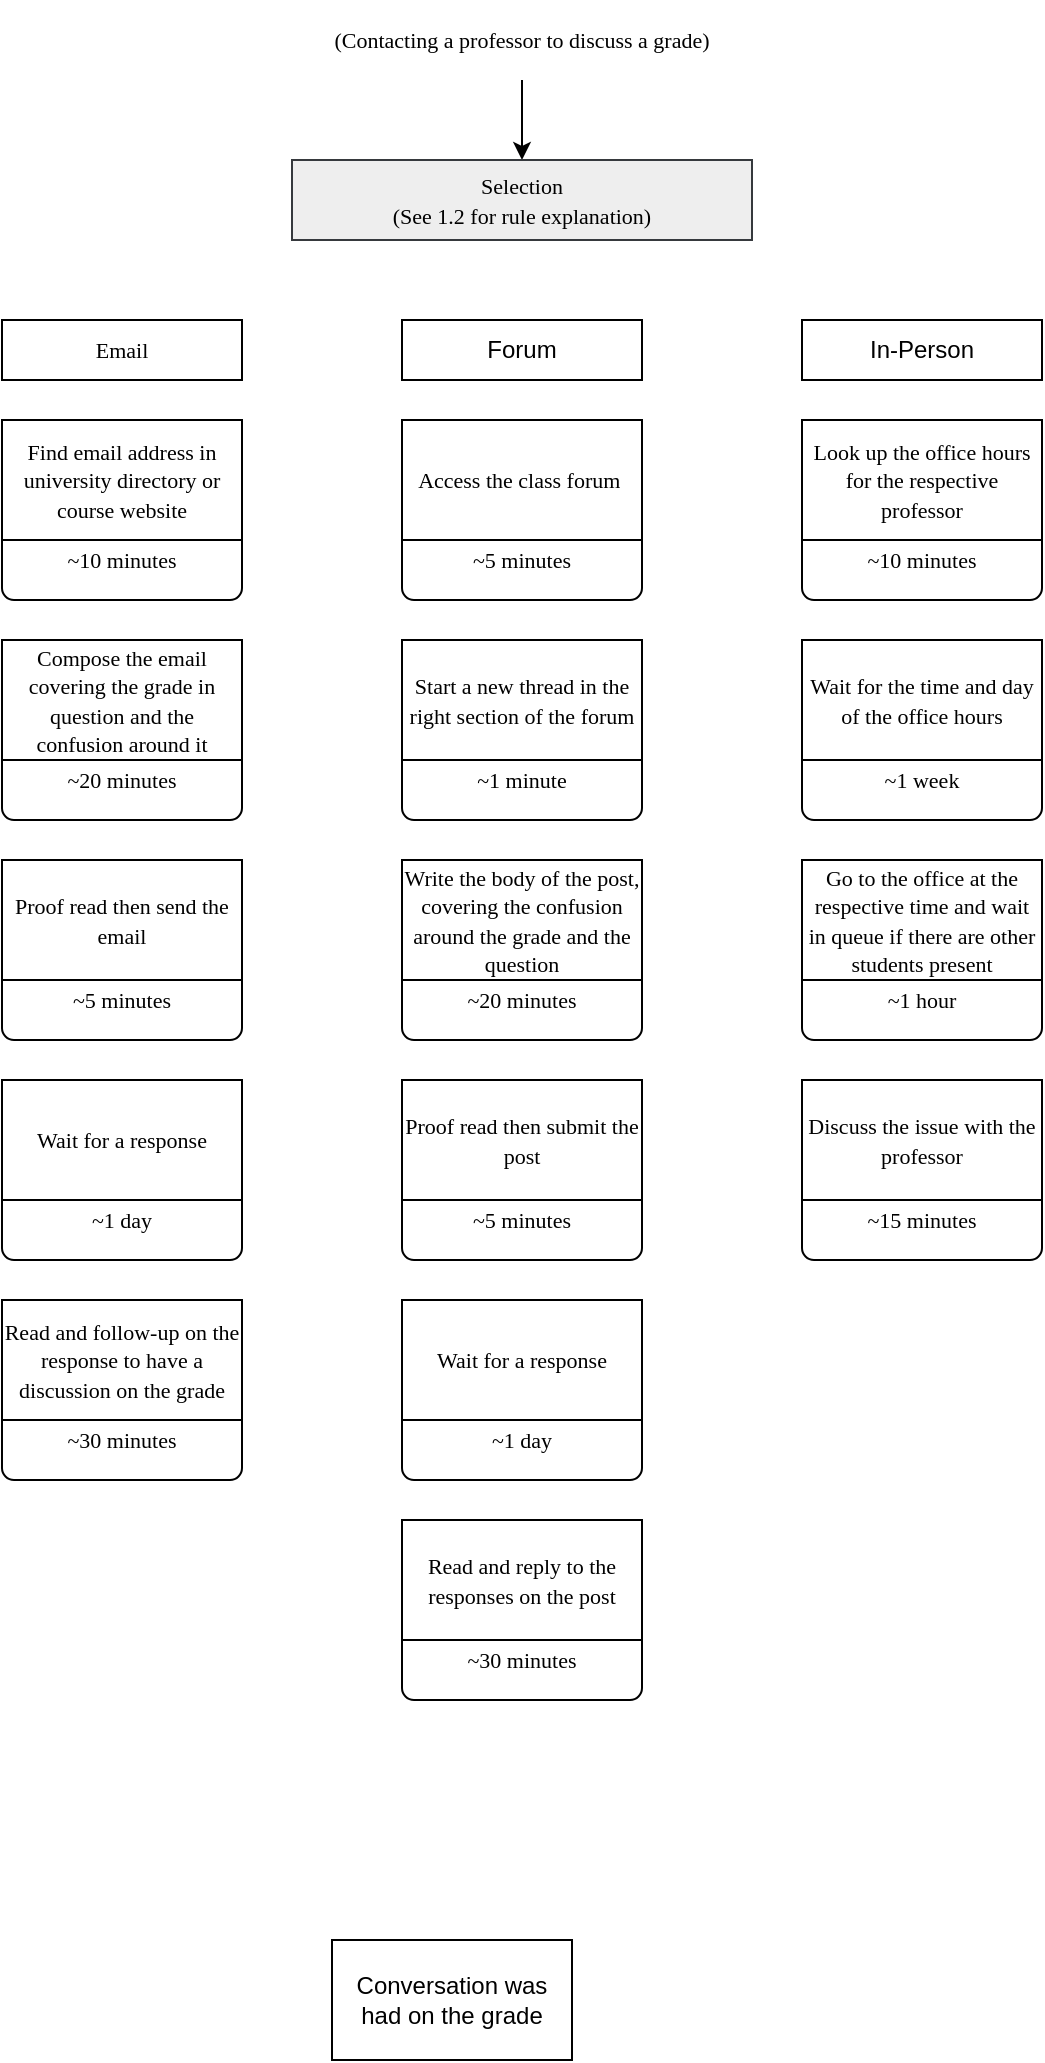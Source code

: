 <mxfile version="21.0.2" type="github">
  <diagram name="Page-1" id="WvSSQb0seS6lPPq7U4Gz">
    <mxGraphModel dx="775" dy="435" grid="1" gridSize="10" guides="1" tooltips="1" connect="1" arrows="1" fold="1" page="1" pageScale="1" pageWidth="850" pageHeight="1100" math="0" shadow="0">
      <root>
        <mxCell id="0" />
        <mxCell id="1" parent="0" />
        <mxCell id="-d-hnmhowhYl7v4XqWfw-36" value="&lt;font style=&quot;font-size: 11px;&quot; data-font-src=&quot;https://www.ctan.org/tex-archive/fonts/tex-gyre/opentype&quot; face=&quot;Gyre Pagella&quot;&gt;~10 minutes&lt;/font&gt;" style="rounded=1;whiteSpace=wrap;html=1;" vertex="1" parent="1">
          <mxGeometry x="140" y="290" width="120" height="40" as="geometry" />
        </mxCell>
        <mxCell id="-d-hnmhowhYl7v4XqWfw-28" style="edgeStyle=orthogonalEdgeStyle;rounded=0;orthogonalLoop=1;jettySize=auto;html=1;exitX=0.5;exitY=1;exitDx=0;exitDy=0;entryX=0.5;entryY=0;entryDx=0;entryDy=0;" edge="1" parent="1" source="-d-hnmhowhYl7v4XqWfw-1" target="-d-hnmhowhYl7v4XqWfw-2">
          <mxGeometry relative="1" as="geometry" />
        </mxCell>
        <mxCell id="-d-hnmhowhYl7v4XqWfw-1" value="&lt;font style=&quot;font-size: 11px;&quot; data-font-src=&quot;https://www.ctan.org/tex-archive/fonts/tex-gyre/opentype&quot; face=&quot;Gyre Pagella&quot;&gt;(Contacting a professor to discuss a grade)&lt;/font&gt;" style="rounded=0;whiteSpace=wrap;html=1;strokeColor=none;fillColor=none;" vertex="1" parent="1">
          <mxGeometry x="240" y="30" width="320" height="40" as="geometry" />
        </mxCell>
        <mxCell id="-d-hnmhowhYl7v4XqWfw-2" value="&lt;font style=&quot;font-size: 11px;&quot; data-font-src=&quot;https://www.ctan.org/tex-archive/fonts/tex-gyre/opentype&quot; face=&quot;Gyre Pagella&quot;&gt;Selection&lt;br&gt;(See 1.2 for rule explanation)&lt;br&gt;&lt;/font&gt;" style="rounded=0;whiteSpace=wrap;html=1;fillColor=#eeeeee;strokeColor=#36393d;" vertex="1" parent="1">
          <mxGeometry x="285" y="110" width="230" height="40" as="geometry" />
        </mxCell>
        <mxCell id="-d-hnmhowhYl7v4XqWfw-3" value="&lt;font style=&quot;font-size: 11px;&quot; data-font-src=&quot;https://www.ctan.org/tex-archive/fonts/tex-gyre/opentype&quot; face=&quot;Gyre Pagella&quot;&gt;Email&lt;/font&gt;" style="rounded=0;whiteSpace=wrap;html=1;" vertex="1" parent="1">
          <mxGeometry x="140" y="190" width="120" height="30" as="geometry" />
        </mxCell>
        <mxCell id="-d-hnmhowhYl7v4XqWfw-4" value="Forum" style="rounded=0;whiteSpace=wrap;html=1;" vertex="1" parent="1">
          <mxGeometry x="340" y="190" width="120" height="30" as="geometry" />
        </mxCell>
        <mxCell id="-d-hnmhowhYl7v4XqWfw-5" value="In-Person" style="rounded=0;whiteSpace=wrap;html=1;" vertex="1" parent="1">
          <mxGeometry x="540" y="190" width="120" height="30" as="geometry" />
        </mxCell>
        <mxCell id="-d-hnmhowhYl7v4XqWfw-27" value="Conversation was had on the grade" style="rounded=0;whiteSpace=wrap;html=1;" vertex="1" parent="1">
          <mxGeometry x="305" y="1000" width="120" height="60" as="geometry" />
        </mxCell>
        <mxCell id="-d-hnmhowhYl7v4XqWfw-35" value="&lt;font style=&quot;font-size: 11px;&quot; data-font-src=&quot;https://www.ctan.org/tex-archive/fonts/tex-gyre/opentype&quot; face=&quot;Gyre Pagella&quot;&gt;Find email address in university directory or course website&lt;/font&gt;" style="rounded=0;whiteSpace=wrap;html=1;" vertex="1" parent="1">
          <mxGeometry x="140" y="240" width="120" height="60" as="geometry" />
        </mxCell>
        <mxCell id="-d-hnmhowhYl7v4XqWfw-37" value="&lt;font style=&quot;font-size: 11px;&quot; data-font-src=&quot;https://www.ctan.org/tex-archive/fonts/tex-gyre/opentype&quot; face=&quot;Gyre Pagella&quot;&gt;~20 minutes&lt;/font&gt;" style="rounded=1;whiteSpace=wrap;html=1;" vertex="1" parent="1">
          <mxGeometry x="140" y="400" width="120" height="40" as="geometry" />
        </mxCell>
        <mxCell id="-d-hnmhowhYl7v4XqWfw-38" value="&lt;font style=&quot;font-size: 11px;&quot; data-font-src=&quot;https://www.ctan.org/tex-archive/fonts/tex-gyre/opentype&quot; face=&quot;Gyre Pagella&quot;&gt;Compose the email covering the grade in question and the confusion around it&lt;/font&gt;" style="rounded=0;whiteSpace=wrap;html=1;" vertex="1" parent="1">
          <mxGeometry x="140" y="350" width="120" height="60" as="geometry" />
        </mxCell>
        <mxCell id="-d-hnmhowhYl7v4XqWfw-40" value="&lt;font style=&quot;font-size: 11px;&quot; data-font-src=&quot;https://www.ctan.org/tex-archive/fonts/tex-gyre/opentype&quot; face=&quot;Gyre Pagella&quot;&gt;~5 minutes&lt;/font&gt;" style="rounded=1;whiteSpace=wrap;html=1;" vertex="1" parent="1">
          <mxGeometry x="140" y="510" width="120" height="40" as="geometry" />
        </mxCell>
        <mxCell id="-d-hnmhowhYl7v4XqWfw-41" value="&lt;font style=&quot;font-size: 11px;&quot; data-font-src=&quot;https://www.ctan.org/tex-archive/fonts/tex-gyre/opentype&quot; face=&quot;Gyre Pagella&quot;&gt;Proof read then send the email&lt;/font&gt;" style="rounded=0;whiteSpace=wrap;html=1;" vertex="1" parent="1">
          <mxGeometry x="140" y="460" width="120" height="60" as="geometry" />
        </mxCell>
        <mxCell id="-d-hnmhowhYl7v4XqWfw-44" value="&lt;font style=&quot;font-size: 11px;&quot; data-font-src=&quot;https://www.ctan.org/tex-archive/fonts/tex-gyre/opentype&quot; face=&quot;Gyre Pagella&quot;&gt;~1 day&lt;/font&gt;" style="rounded=1;whiteSpace=wrap;html=1;" vertex="1" parent="1">
          <mxGeometry x="140" y="620" width="120" height="40" as="geometry" />
        </mxCell>
        <mxCell id="-d-hnmhowhYl7v4XqWfw-45" value="&lt;font style=&quot;font-size: 11px;&quot; data-font-src=&quot;https://www.ctan.org/tex-archive/fonts/tex-gyre/opentype&quot; face=&quot;Gyre Pagella&quot;&gt;Wait for a response&lt;/font&gt;" style="rounded=0;whiteSpace=wrap;html=1;" vertex="1" parent="1">
          <mxGeometry x="140" y="570" width="120" height="60" as="geometry" />
        </mxCell>
        <mxCell id="-d-hnmhowhYl7v4XqWfw-46" value="&lt;font style=&quot;font-size: 11px;&quot; data-font-src=&quot;https://www.ctan.org/tex-archive/fonts/tex-gyre/opentype&quot; face=&quot;Gyre Pagella&quot;&gt;~30 minutes&lt;/font&gt;" style="rounded=1;whiteSpace=wrap;html=1;" vertex="1" parent="1">
          <mxGeometry x="140" y="730" width="120" height="40" as="geometry" />
        </mxCell>
        <mxCell id="-d-hnmhowhYl7v4XqWfw-47" value="&lt;font style=&quot;font-size: 11px;&quot; data-font-src=&quot;https://www.ctan.org/tex-archive/fonts/tex-gyre/opentype&quot; face=&quot;Gyre Pagella&quot;&gt;Read and follow-up on the response to have a discussion on the grade&lt;/font&gt;" style="rounded=0;whiteSpace=wrap;html=1;" vertex="1" parent="1">
          <mxGeometry x="140" y="680" width="120" height="60" as="geometry" />
        </mxCell>
        <mxCell id="-d-hnmhowhYl7v4XqWfw-48" value="&lt;font style=&quot;font-size: 11px;&quot; data-font-src=&quot;https://www.ctan.org/tex-archive/fonts/tex-gyre/opentype&quot; face=&quot;Gyre Pagella&quot;&gt;~5 minutes&lt;/font&gt;" style="rounded=1;whiteSpace=wrap;html=1;" vertex="1" parent="1">
          <mxGeometry x="340" y="290" width="120" height="40" as="geometry" />
        </mxCell>
        <mxCell id="-d-hnmhowhYl7v4XqWfw-49" value="&lt;font style=&quot;font-size: 11px;&quot; data-font-src=&quot;https://www.ctan.org/tex-archive/fonts/tex-gyre/opentype&quot; face=&quot;Gyre Pagella&quot;&gt;Access the class forum&amp;nbsp;&lt;/font&gt;" style="rounded=0;whiteSpace=wrap;html=1;" vertex="1" parent="1">
          <mxGeometry x="340" y="240" width="120" height="60" as="geometry" />
        </mxCell>
        <mxCell id="-d-hnmhowhYl7v4XqWfw-50" value="&lt;font style=&quot;font-size: 11px;&quot; data-font-src=&quot;https://www.ctan.org/tex-archive/fonts/tex-gyre/opentype&quot; face=&quot;Gyre Pagella&quot;&gt;~1 minute&lt;/font&gt;" style="rounded=1;whiteSpace=wrap;html=1;" vertex="1" parent="1">
          <mxGeometry x="340" y="400" width="120" height="40" as="geometry" />
        </mxCell>
        <mxCell id="-d-hnmhowhYl7v4XqWfw-51" value="&lt;font face=&quot;Gyre Pagella&quot;&gt;&lt;span style=&quot;font-size: 11px;&quot;&gt;Start a new thread in the right section of the forum&lt;/span&gt;&lt;/font&gt;" style="rounded=0;whiteSpace=wrap;html=1;" vertex="1" parent="1">
          <mxGeometry x="340" y="350" width="120" height="60" as="geometry" />
        </mxCell>
        <mxCell id="-d-hnmhowhYl7v4XqWfw-52" value="&lt;font style=&quot;font-size: 11px;&quot; data-font-src=&quot;https://www.ctan.org/tex-archive/fonts/tex-gyre/opentype&quot; face=&quot;Gyre Pagella&quot;&gt;~20 minutes&lt;/font&gt;" style="rounded=1;whiteSpace=wrap;html=1;" vertex="1" parent="1">
          <mxGeometry x="340" y="510" width="120" height="40" as="geometry" />
        </mxCell>
        <mxCell id="-d-hnmhowhYl7v4XqWfw-53" value="&lt;font face=&quot;Gyre Pagella&quot;&gt;&lt;span style=&quot;font-size: 11px;&quot;&gt;Write the body of the post, covering the confusion around the grade and the question&lt;/span&gt;&lt;/font&gt;" style="rounded=0;whiteSpace=wrap;html=1;" vertex="1" parent="1">
          <mxGeometry x="340" y="460" width="120" height="60" as="geometry" />
        </mxCell>
        <mxCell id="-d-hnmhowhYl7v4XqWfw-54" value="&lt;font style=&quot;font-size: 11px;&quot; data-font-src=&quot;https://www.ctan.org/tex-archive/fonts/tex-gyre/opentype&quot; face=&quot;Gyre Pagella&quot;&gt;~5 minutes&lt;/font&gt;" style="rounded=1;whiteSpace=wrap;html=1;" vertex="1" parent="1">
          <mxGeometry x="340" y="620" width="120" height="40" as="geometry" />
        </mxCell>
        <mxCell id="-d-hnmhowhYl7v4XqWfw-55" value="&lt;font face=&quot;Gyre Pagella&quot;&gt;&lt;span style=&quot;font-size: 11px;&quot;&gt;Proof read then submit the post&lt;/span&gt;&lt;/font&gt;" style="rounded=0;whiteSpace=wrap;html=1;" vertex="1" parent="1">
          <mxGeometry x="340" y="570" width="120" height="60" as="geometry" />
        </mxCell>
        <mxCell id="-d-hnmhowhYl7v4XqWfw-56" value="&lt;font style=&quot;font-size: 11px;&quot; data-font-src=&quot;https://www.ctan.org/tex-archive/fonts/tex-gyre/opentype&quot; face=&quot;Gyre Pagella&quot;&gt;~1 day&lt;/font&gt;" style="rounded=1;whiteSpace=wrap;html=1;" vertex="1" parent="1">
          <mxGeometry x="340" y="730" width="120" height="40" as="geometry" />
        </mxCell>
        <mxCell id="-d-hnmhowhYl7v4XqWfw-57" value="&lt;font face=&quot;Gyre Pagella&quot;&gt;&lt;span style=&quot;font-size: 11px;&quot;&gt;Wait for a response&lt;/span&gt;&lt;/font&gt;" style="rounded=0;whiteSpace=wrap;html=1;" vertex="1" parent="1">
          <mxGeometry x="340" y="680" width="120" height="60" as="geometry" />
        </mxCell>
        <mxCell id="-d-hnmhowhYl7v4XqWfw-58" value="&lt;font style=&quot;font-size: 11px;&quot; data-font-src=&quot;https://www.ctan.org/tex-archive/fonts/tex-gyre/opentype&quot; face=&quot;Gyre Pagella&quot;&gt;~30 minutes&lt;/font&gt;" style="rounded=1;whiteSpace=wrap;html=1;" vertex="1" parent="1">
          <mxGeometry x="340" y="840" width="120" height="40" as="geometry" />
        </mxCell>
        <mxCell id="-d-hnmhowhYl7v4XqWfw-59" value="&lt;font face=&quot;Gyre Pagella&quot;&gt;&lt;span style=&quot;font-size: 11px;&quot;&gt;Read and reply to the responses on the post&lt;/span&gt;&lt;/font&gt;" style="rounded=0;whiteSpace=wrap;html=1;" vertex="1" parent="1">
          <mxGeometry x="340" y="790" width="120" height="60" as="geometry" />
        </mxCell>
        <mxCell id="-d-hnmhowhYl7v4XqWfw-60" value="&lt;font style=&quot;font-size: 11px;&quot; data-font-src=&quot;https://www.ctan.org/tex-archive/fonts/tex-gyre/opentype&quot; face=&quot;Gyre Pagella&quot;&gt;~10 minutes&lt;/font&gt;" style="rounded=1;whiteSpace=wrap;html=1;" vertex="1" parent="1">
          <mxGeometry x="540" y="290" width="120" height="40" as="geometry" />
        </mxCell>
        <mxCell id="-d-hnmhowhYl7v4XqWfw-61" value="&lt;font style=&quot;font-size: 11px;&quot; data-font-src=&quot;https://www.ctan.org/tex-archive/fonts/tex-gyre/opentype&quot; face=&quot;Gyre Pagella&quot;&gt;Look up the office hours for the respective professor&lt;/font&gt;" style="rounded=0;whiteSpace=wrap;html=1;" vertex="1" parent="1">
          <mxGeometry x="540" y="240" width="120" height="60" as="geometry" />
        </mxCell>
        <mxCell id="-d-hnmhowhYl7v4XqWfw-62" value="&lt;font style=&quot;font-size: 11px;&quot; data-font-src=&quot;https://www.ctan.org/tex-archive/fonts/tex-gyre/opentype&quot; face=&quot;Gyre Pagella&quot;&gt;~1 week&lt;/font&gt;" style="rounded=1;whiteSpace=wrap;html=1;" vertex="1" parent="1">
          <mxGeometry x="540" y="400" width="120" height="40" as="geometry" />
        </mxCell>
        <mxCell id="-d-hnmhowhYl7v4XqWfw-63" value="&lt;font style=&quot;font-size: 11px;&quot; data-font-src=&quot;https://www.ctan.org/tex-archive/fonts/tex-gyre/opentype&quot; face=&quot;Gyre Pagella&quot;&gt;Wait for the time and day of the office hours&lt;/font&gt;" style="rounded=0;whiteSpace=wrap;html=1;" vertex="1" parent="1">
          <mxGeometry x="540" y="350" width="120" height="60" as="geometry" />
        </mxCell>
        <mxCell id="-d-hnmhowhYl7v4XqWfw-64" value="&lt;font style=&quot;font-size: 11px;&quot; data-font-src=&quot;https://www.ctan.org/tex-archive/fonts/tex-gyre/opentype&quot; face=&quot;Gyre Pagella&quot;&gt;~1 hour&lt;/font&gt;" style="rounded=1;whiteSpace=wrap;html=1;" vertex="1" parent="1">
          <mxGeometry x="540" y="510" width="120" height="40" as="geometry" />
        </mxCell>
        <mxCell id="-d-hnmhowhYl7v4XqWfw-65" value="&lt;font style=&quot;font-size: 11px;&quot; data-font-src=&quot;https://www.ctan.org/tex-archive/fonts/tex-gyre/opentype&quot; face=&quot;Gyre Pagella&quot;&gt;Go to the office at the respective time and wait in queue if there are other students present&lt;/font&gt;" style="rounded=0;whiteSpace=wrap;html=1;" vertex="1" parent="1">
          <mxGeometry x="540" y="460" width="120" height="60" as="geometry" />
        </mxCell>
        <mxCell id="-d-hnmhowhYl7v4XqWfw-66" value="&lt;font style=&quot;font-size: 11px;&quot; data-font-src=&quot;https://www.ctan.org/tex-archive/fonts/tex-gyre/opentype&quot; face=&quot;Gyre Pagella&quot;&gt;~15 minutes&lt;/font&gt;" style="rounded=1;whiteSpace=wrap;html=1;" vertex="1" parent="1">
          <mxGeometry x="540" y="620" width="120" height="40" as="geometry" />
        </mxCell>
        <mxCell id="-d-hnmhowhYl7v4XqWfw-67" value="&lt;font style=&quot;font-size: 11px;&quot; data-font-src=&quot;https://www.ctan.org/tex-archive/fonts/tex-gyre/opentype&quot; face=&quot;Gyre Pagella&quot;&gt;Discuss the issue with the professor&lt;/font&gt;" style="rounded=0;whiteSpace=wrap;html=1;" vertex="1" parent="1">
          <mxGeometry x="540" y="570" width="120" height="60" as="geometry" />
        </mxCell>
      </root>
    </mxGraphModel>
  </diagram>
</mxfile>
